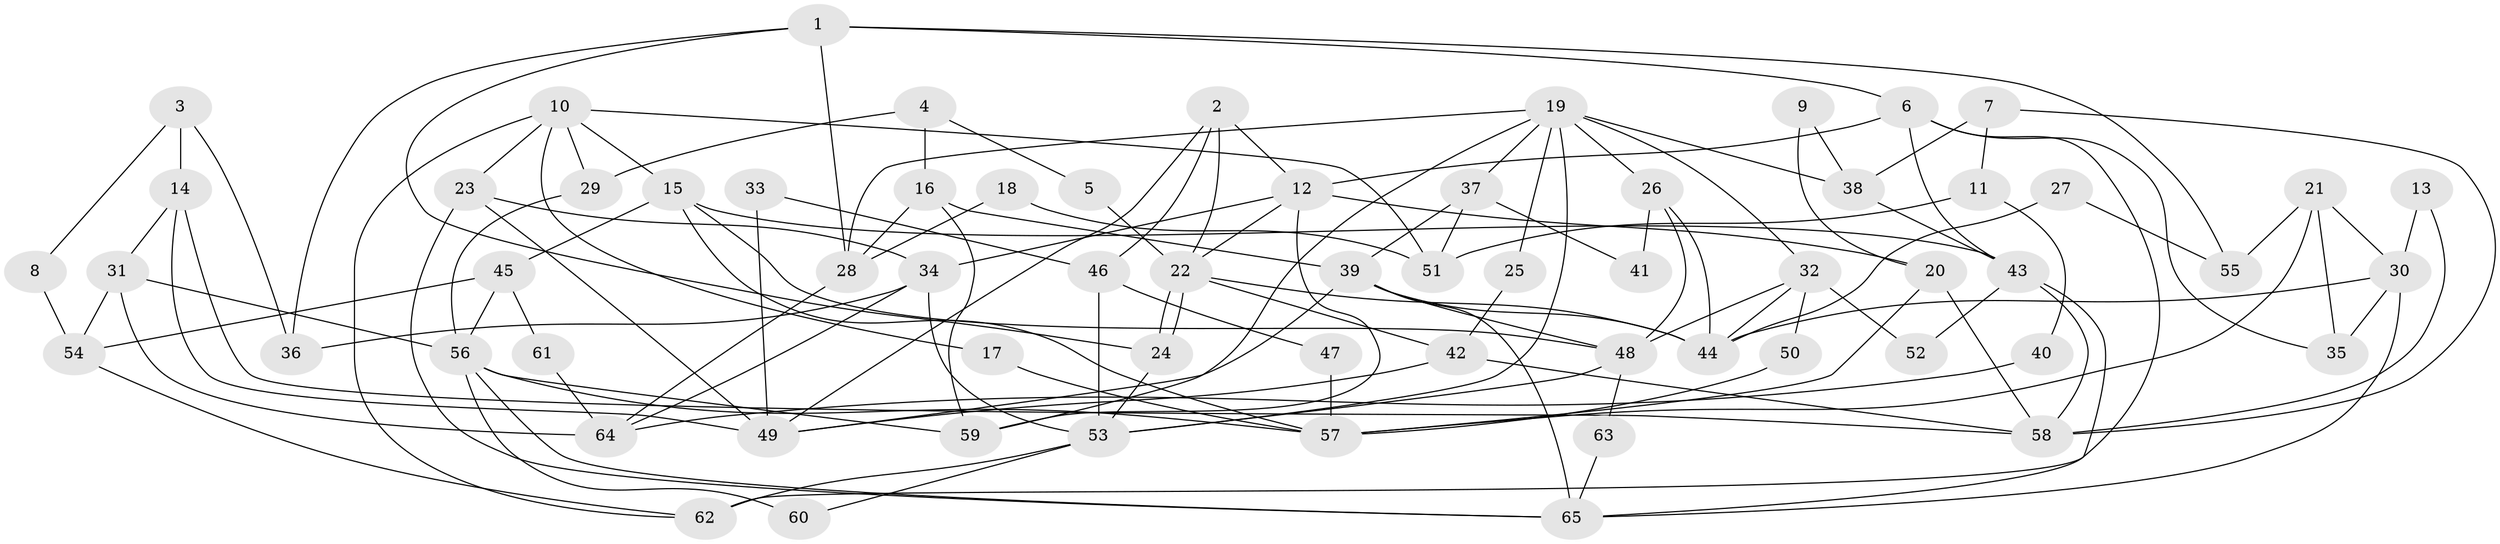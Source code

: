 // coarse degree distribution, {5: 0.17777777777777778, 7: 0.06666666666666667, 3: 0.08888888888888889, 4: 0.15555555555555556, 2: 0.26666666666666666, 8: 0.06666666666666667, 10: 0.06666666666666667, 6: 0.08888888888888889, 11: 0.022222222222222223}
// Generated by graph-tools (version 1.1) at 2025/52/02/27/25 19:52:03]
// undirected, 65 vertices, 130 edges
graph export_dot {
graph [start="1"]
  node [color=gray90,style=filled];
  1;
  2;
  3;
  4;
  5;
  6;
  7;
  8;
  9;
  10;
  11;
  12;
  13;
  14;
  15;
  16;
  17;
  18;
  19;
  20;
  21;
  22;
  23;
  24;
  25;
  26;
  27;
  28;
  29;
  30;
  31;
  32;
  33;
  34;
  35;
  36;
  37;
  38;
  39;
  40;
  41;
  42;
  43;
  44;
  45;
  46;
  47;
  48;
  49;
  50;
  51;
  52;
  53;
  54;
  55;
  56;
  57;
  58;
  59;
  60;
  61;
  62;
  63;
  64;
  65;
  1 -- 6;
  1 -- 28;
  1 -- 24;
  1 -- 36;
  1 -- 55;
  2 -- 22;
  2 -- 12;
  2 -- 46;
  2 -- 49;
  3 -- 36;
  3 -- 14;
  3 -- 8;
  4 -- 16;
  4 -- 29;
  4 -- 5;
  5 -- 22;
  6 -- 43;
  6 -- 62;
  6 -- 12;
  6 -- 35;
  7 -- 38;
  7 -- 58;
  7 -- 11;
  8 -- 54;
  9 -- 20;
  9 -- 38;
  10 -- 15;
  10 -- 23;
  10 -- 17;
  10 -- 29;
  10 -- 51;
  10 -- 62;
  11 -- 51;
  11 -- 40;
  12 -- 59;
  12 -- 20;
  12 -- 22;
  12 -- 34;
  13 -- 30;
  13 -- 58;
  14 -- 31;
  14 -- 49;
  14 -- 58;
  15 -- 48;
  15 -- 43;
  15 -- 45;
  15 -- 57;
  16 -- 39;
  16 -- 28;
  16 -- 59;
  17 -- 57;
  18 -- 51;
  18 -- 28;
  19 -- 53;
  19 -- 32;
  19 -- 25;
  19 -- 26;
  19 -- 28;
  19 -- 37;
  19 -- 38;
  19 -- 59;
  20 -- 58;
  20 -- 57;
  21 -- 35;
  21 -- 57;
  21 -- 30;
  21 -- 55;
  22 -- 24;
  22 -- 24;
  22 -- 42;
  22 -- 44;
  23 -- 65;
  23 -- 49;
  23 -- 34;
  24 -- 53;
  25 -- 42;
  26 -- 44;
  26 -- 41;
  26 -- 48;
  27 -- 44;
  27 -- 55;
  28 -- 64;
  29 -- 56;
  30 -- 44;
  30 -- 35;
  30 -- 65;
  31 -- 54;
  31 -- 56;
  31 -- 64;
  32 -- 44;
  32 -- 48;
  32 -- 50;
  32 -- 52;
  33 -- 46;
  33 -- 49;
  34 -- 36;
  34 -- 53;
  34 -- 64;
  37 -- 39;
  37 -- 41;
  37 -- 51;
  38 -- 43;
  39 -- 48;
  39 -- 65;
  39 -- 44;
  39 -- 49;
  40 -- 64;
  42 -- 49;
  42 -- 58;
  43 -- 58;
  43 -- 65;
  43 -- 52;
  45 -- 56;
  45 -- 54;
  45 -- 61;
  46 -- 53;
  46 -- 47;
  47 -- 57;
  48 -- 53;
  48 -- 63;
  50 -- 57;
  53 -- 60;
  53 -- 62;
  54 -- 62;
  56 -- 59;
  56 -- 57;
  56 -- 60;
  56 -- 65;
  61 -- 64;
  63 -- 65;
}
